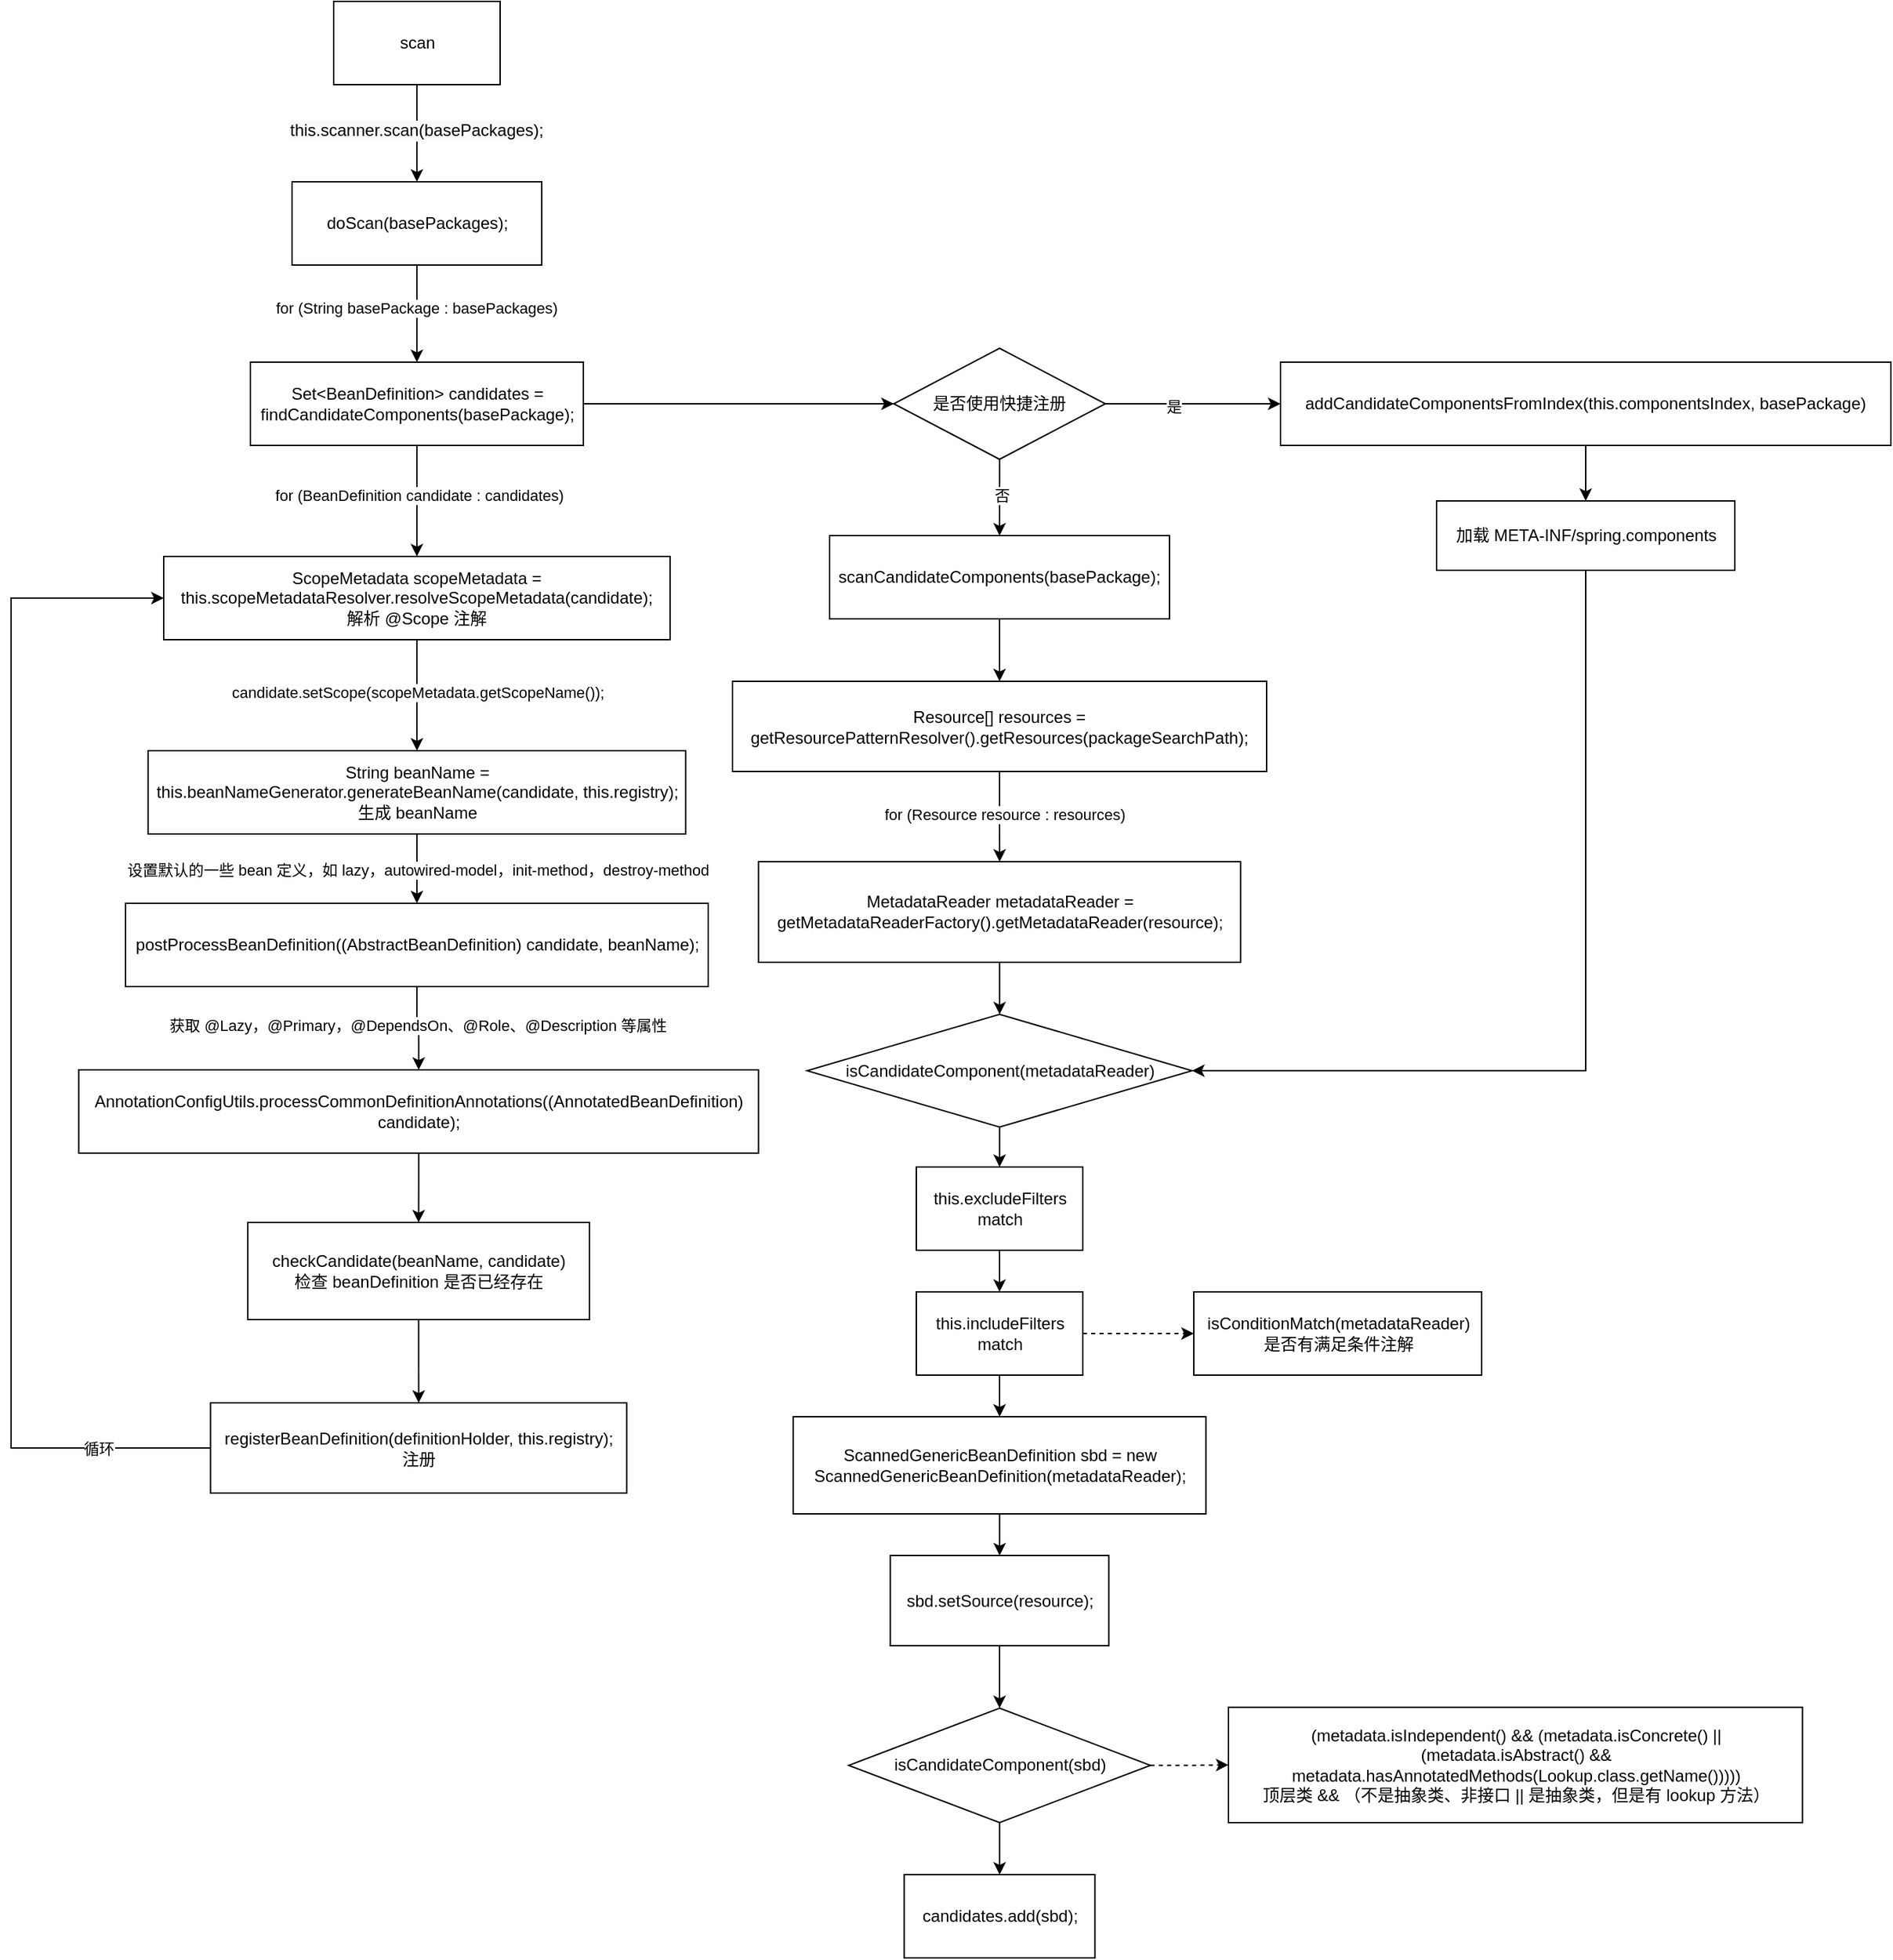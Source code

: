 <mxfile version="16.0.3" type="github">
  <diagram id="CeXCkK3AHREDX6KRDhS-" name="Page-1">
    <mxGraphModel dx="1905" dy="595" grid="1" gridSize="10" guides="1" tooltips="1" connect="1" arrows="1" fold="1" page="1" pageScale="1" pageWidth="827" pageHeight="1169" math="0" shadow="0">
      <root>
        <mxCell id="0" />
        <mxCell id="1" parent="0" />
        <mxCell id="bEocavp-VDXraB0x9Xeh-3" value="" style="edgeStyle=orthogonalEdgeStyle;rounded=0;orthogonalLoop=1;jettySize=auto;html=1;" edge="1" parent="1" source="bEocavp-VDXraB0x9Xeh-1" target="bEocavp-VDXraB0x9Xeh-2">
          <mxGeometry relative="1" as="geometry" />
        </mxCell>
        <mxCell id="bEocavp-VDXraB0x9Xeh-4" value="&lt;span style=&quot;font-size: 12px ; background-color: rgb(248 , 249 , 250)&quot;&gt;this.scanner.scan(basePackages);&lt;/span&gt;" style="edgeLabel;html=1;align=center;verticalAlign=middle;resizable=0;points=[];" vertex="1" connectable="0" parent="bEocavp-VDXraB0x9Xeh-3">
          <mxGeometry x="-0.075" y="-1" relative="1" as="geometry">
            <mxPoint as="offset" />
          </mxGeometry>
        </mxCell>
        <mxCell id="bEocavp-VDXraB0x9Xeh-1" value="scan" style="rounded=0;whiteSpace=wrap;html=1;" vertex="1" parent="1">
          <mxGeometry x="112.5" y="200" width="120" height="60" as="geometry" />
        </mxCell>
        <mxCell id="bEocavp-VDXraB0x9Xeh-6" value="" style="edgeStyle=orthogonalEdgeStyle;rounded=0;orthogonalLoop=1;jettySize=auto;html=1;" edge="1" parent="1" source="bEocavp-VDXraB0x9Xeh-2" target="bEocavp-VDXraB0x9Xeh-5">
          <mxGeometry relative="1" as="geometry" />
        </mxCell>
        <mxCell id="bEocavp-VDXraB0x9Xeh-7" value="for (String basePackage : basePackages)" style="edgeLabel;html=1;align=center;verticalAlign=middle;resizable=0;points=[];" vertex="1" connectable="0" parent="bEocavp-VDXraB0x9Xeh-6">
          <mxGeometry x="-0.125" y="-1" relative="1" as="geometry">
            <mxPoint as="offset" />
          </mxGeometry>
        </mxCell>
        <mxCell id="bEocavp-VDXraB0x9Xeh-2" value="doScan(basePackages);" style="rounded=0;whiteSpace=wrap;html=1;" vertex="1" parent="1">
          <mxGeometry x="82.5" y="330" width="180" height="60" as="geometry" />
        </mxCell>
        <mxCell id="bEocavp-VDXraB0x9Xeh-9" value="" style="edgeStyle=orthogonalEdgeStyle;rounded=0;orthogonalLoop=1;jettySize=auto;html=1;exitX=1;exitY=0.5;exitDx=0;exitDy=0;" edge="1" parent="1" source="bEocavp-VDXraB0x9Xeh-5" target="bEocavp-VDXraB0x9Xeh-8">
          <mxGeometry relative="1" as="geometry">
            <mxPoint x="447.5" y="490" as="sourcePoint" />
          </mxGeometry>
        </mxCell>
        <mxCell id="bEocavp-VDXraB0x9Xeh-43" value="" style="edgeStyle=orthogonalEdgeStyle;rounded=0;orthogonalLoop=1;jettySize=auto;html=1;" edge="1" parent="1" source="bEocavp-VDXraB0x9Xeh-5" target="bEocavp-VDXraB0x9Xeh-42">
          <mxGeometry relative="1" as="geometry" />
        </mxCell>
        <mxCell id="bEocavp-VDXraB0x9Xeh-44" value="for (BeanDefinition candidate : candidates)" style="edgeLabel;html=1;align=center;verticalAlign=middle;resizable=0;points=[];" vertex="1" connectable="0" parent="bEocavp-VDXraB0x9Xeh-43">
          <mxGeometry x="-0.102" y="1" relative="1" as="geometry">
            <mxPoint as="offset" />
          </mxGeometry>
        </mxCell>
        <mxCell id="bEocavp-VDXraB0x9Xeh-5" value="Set&amp;lt;BeanDefinition&amp;gt; candidates = findCandidateComponents(basePackage);" style="whiteSpace=wrap;html=1;rounded=0;" vertex="1" parent="1">
          <mxGeometry x="52.5" y="460" width="240" height="60" as="geometry" />
        </mxCell>
        <mxCell id="bEocavp-VDXraB0x9Xeh-11" value="" style="edgeStyle=orthogonalEdgeStyle;rounded=0;orthogonalLoop=1;jettySize=auto;html=1;" edge="1" parent="1" source="bEocavp-VDXraB0x9Xeh-8" target="bEocavp-VDXraB0x9Xeh-10">
          <mxGeometry relative="1" as="geometry" />
        </mxCell>
        <mxCell id="bEocavp-VDXraB0x9Xeh-12" value="是" style="edgeLabel;html=1;align=center;verticalAlign=middle;resizable=0;points=[];" vertex="1" connectable="0" parent="bEocavp-VDXraB0x9Xeh-11">
          <mxGeometry x="-0.232" y="-2" relative="1" as="geometry">
            <mxPoint as="offset" />
          </mxGeometry>
        </mxCell>
        <mxCell id="bEocavp-VDXraB0x9Xeh-14" value="" style="edgeStyle=orthogonalEdgeStyle;rounded=0;orthogonalLoop=1;jettySize=auto;html=1;" edge="1" parent="1" source="bEocavp-VDXraB0x9Xeh-8" target="bEocavp-VDXraB0x9Xeh-13">
          <mxGeometry relative="1" as="geometry" />
        </mxCell>
        <mxCell id="bEocavp-VDXraB0x9Xeh-15" value="否" style="edgeLabel;html=1;align=center;verticalAlign=middle;resizable=0;points=[];" vertex="1" connectable="0" parent="bEocavp-VDXraB0x9Xeh-14">
          <mxGeometry x="-0.067" y="1" relative="1" as="geometry">
            <mxPoint as="offset" />
          </mxGeometry>
        </mxCell>
        <mxCell id="bEocavp-VDXraB0x9Xeh-8" value="是否使用快捷注册" style="rhombus;whiteSpace=wrap;html=1;rounded=0;" vertex="1" parent="1">
          <mxGeometry x="516.25" y="450" width="152.5" height="80" as="geometry" />
        </mxCell>
        <mxCell id="bEocavp-VDXraB0x9Xeh-40" value="" style="edgeStyle=orthogonalEdgeStyle;rounded=0;orthogonalLoop=1;jettySize=auto;html=1;" edge="1" parent="1" source="bEocavp-VDXraB0x9Xeh-10" target="bEocavp-VDXraB0x9Xeh-39">
          <mxGeometry relative="1" as="geometry" />
        </mxCell>
        <mxCell id="bEocavp-VDXraB0x9Xeh-10" value="addCandidateComponentsFromIndex(this.componentsIndex, basePackage)" style="whiteSpace=wrap;html=1;rounded=0;" vertex="1" parent="1">
          <mxGeometry x="795" y="460" width="440" height="60" as="geometry" />
        </mxCell>
        <mxCell id="bEocavp-VDXraB0x9Xeh-17" value="" style="edgeStyle=orthogonalEdgeStyle;rounded=0;orthogonalLoop=1;jettySize=auto;html=1;" edge="1" parent="1" source="bEocavp-VDXraB0x9Xeh-13" target="bEocavp-VDXraB0x9Xeh-16">
          <mxGeometry relative="1" as="geometry" />
        </mxCell>
        <mxCell id="bEocavp-VDXraB0x9Xeh-13" value="scanCandidateComponents(basePackage);" style="whiteSpace=wrap;html=1;rounded=0;" vertex="1" parent="1">
          <mxGeometry x="470" y="585" width="245" height="60" as="geometry" />
        </mxCell>
        <mxCell id="bEocavp-VDXraB0x9Xeh-19" value="" style="edgeStyle=orthogonalEdgeStyle;rounded=0;orthogonalLoop=1;jettySize=auto;html=1;" edge="1" parent="1" source="bEocavp-VDXraB0x9Xeh-16" target="bEocavp-VDXraB0x9Xeh-18">
          <mxGeometry relative="1" as="geometry" />
        </mxCell>
        <mxCell id="bEocavp-VDXraB0x9Xeh-20" value="for (Resource resource : resources)" style="edgeLabel;html=1;align=center;verticalAlign=middle;resizable=0;points=[];" vertex="1" connectable="0" parent="bEocavp-VDXraB0x9Xeh-19">
          <mxGeometry x="-0.054" y="3" relative="1" as="geometry">
            <mxPoint as="offset" />
          </mxGeometry>
        </mxCell>
        <mxCell id="bEocavp-VDXraB0x9Xeh-16" value="Resource[] resources = getResourcePatternResolver().getResources(packageSearchPath);" style="whiteSpace=wrap;html=1;rounded=0;" vertex="1" parent="1">
          <mxGeometry x="400" y="690" width="385" height="65" as="geometry" />
        </mxCell>
        <mxCell id="bEocavp-VDXraB0x9Xeh-22" value="" style="edgeStyle=orthogonalEdgeStyle;rounded=0;orthogonalLoop=1;jettySize=auto;html=1;" edge="1" parent="1" source="bEocavp-VDXraB0x9Xeh-18" target="bEocavp-VDXraB0x9Xeh-21">
          <mxGeometry relative="1" as="geometry" />
        </mxCell>
        <mxCell id="bEocavp-VDXraB0x9Xeh-18" value="MetadataReader metadataReader = getMetadataReaderFactory().getMetadataReader(resource);" style="whiteSpace=wrap;html=1;rounded=0;" vertex="1" parent="1">
          <mxGeometry x="418.75" y="820" width="347.5" height="72.5" as="geometry" />
        </mxCell>
        <mxCell id="bEocavp-VDXraB0x9Xeh-24" value="" style="edgeStyle=orthogonalEdgeStyle;rounded=0;orthogonalLoop=1;jettySize=auto;html=1;" edge="1" parent="1" source="bEocavp-VDXraB0x9Xeh-21" target="bEocavp-VDXraB0x9Xeh-23">
          <mxGeometry relative="1" as="geometry" />
        </mxCell>
        <mxCell id="bEocavp-VDXraB0x9Xeh-21" value="isCandidateComponent(metadataReader)" style="rhombus;whiteSpace=wrap;html=1;rounded=0;" vertex="1" parent="1">
          <mxGeometry x="453.75" y="930" width="277.5" height="81.25" as="geometry" />
        </mxCell>
        <mxCell id="bEocavp-VDXraB0x9Xeh-26" value="" style="edgeStyle=orthogonalEdgeStyle;rounded=0;orthogonalLoop=1;jettySize=auto;html=1;" edge="1" parent="1" source="bEocavp-VDXraB0x9Xeh-23" target="bEocavp-VDXraB0x9Xeh-25">
          <mxGeometry relative="1" as="geometry" />
        </mxCell>
        <mxCell id="bEocavp-VDXraB0x9Xeh-23" value="this.excludeFilters&lt;br&gt;match" style="whiteSpace=wrap;html=1;rounded=0;" vertex="1" parent="1">
          <mxGeometry x="532.5" y="1040.005" width="120" height="60" as="geometry" />
        </mxCell>
        <mxCell id="bEocavp-VDXraB0x9Xeh-28" value="" style="edgeStyle=orthogonalEdgeStyle;rounded=0;orthogonalLoop=1;jettySize=auto;html=1;dashed=1;" edge="1" parent="1" source="bEocavp-VDXraB0x9Xeh-25" target="bEocavp-VDXraB0x9Xeh-27">
          <mxGeometry relative="1" as="geometry" />
        </mxCell>
        <mxCell id="bEocavp-VDXraB0x9Xeh-30" value="" style="edgeStyle=orthogonalEdgeStyle;rounded=0;orthogonalLoop=1;jettySize=auto;html=1;" edge="1" parent="1" source="bEocavp-VDXraB0x9Xeh-25" target="bEocavp-VDXraB0x9Xeh-29">
          <mxGeometry relative="1" as="geometry" />
        </mxCell>
        <mxCell id="bEocavp-VDXraB0x9Xeh-25" value="this.includeFilters&lt;br&gt;match" style="whiteSpace=wrap;html=1;rounded=0;" vertex="1" parent="1">
          <mxGeometry x="532.5" y="1130.005" width="120" height="60" as="geometry" />
        </mxCell>
        <mxCell id="bEocavp-VDXraB0x9Xeh-27" value="isConditionMatch(metadataReader)&lt;br&gt;是否有满足条件注解" style="whiteSpace=wrap;html=1;rounded=0;" vertex="1" parent="1">
          <mxGeometry x="732.5" y="1130.01" width="207.5" height="59.99" as="geometry" />
        </mxCell>
        <mxCell id="bEocavp-VDXraB0x9Xeh-32" value="" style="edgeStyle=orthogonalEdgeStyle;rounded=0;orthogonalLoop=1;jettySize=auto;html=1;" edge="1" parent="1" source="bEocavp-VDXraB0x9Xeh-29" target="bEocavp-VDXraB0x9Xeh-31">
          <mxGeometry relative="1" as="geometry" />
        </mxCell>
        <mxCell id="bEocavp-VDXraB0x9Xeh-29" value="ScannedGenericBeanDefinition sbd = new ScannedGenericBeanDefinition(metadataReader);" style="whiteSpace=wrap;html=1;rounded=0;" vertex="1" parent="1">
          <mxGeometry x="443.75" y="1220" width="297.5" height="70" as="geometry" />
        </mxCell>
        <mxCell id="bEocavp-VDXraB0x9Xeh-34" value="" style="edgeStyle=orthogonalEdgeStyle;rounded=0;orthogonalLoop=1;jettySize=auto;html=1;" edge="1" parent="1" source="bEocavp-VDXraB0x9Xeh-31" target="bEocavp-VDXraB0x9Xeh-33">
          <mxGeometry relative="1" as="geometry" />
        </mxCell>
        <mxCell id="bEocavp-VDXraB0x9Xeh-31" value="sbd.setSource(resource);" style="whiteSpace=wrap;html=1;rounded=0;" vertex="1" parent="1">
          <mxGeometry x="513.75" y="1320" width="157.5" height="65" as="geometry" />
        </mxCell>
        <mxCell id="bEocavp-VDXraB0x9Xeh-36" value="" style="edgeStyle=orthogonalEdgeStyle;rounded=0;orthogonalLoop=1;jettySize=auto;html=1;dashed=1;" edge="1" parent="1" source="bEocavp-VDXraB0x9Xeh-33" target="bEocavp-VDXraB0x9Xeh-35">
          <mxGeometry relative="1" as="geometry" />
        </mxCell>
        <mxCell id="bEocavp-VDXraB0x9Xeh-38" value="" style="edgeStyle=orthogonalEdgeStyle;rounded=0;orthogonalLoop=1;jettySize=auto;html=1;" edge="1" parent="1" source="bEocavp-VDXraB0x9Xeh-33" target="bEocavp-VDXraB0x9Xeh-37">
          <mxGeometry relative="1" as="geometry" />
        </mxCell>
        <mxCell id="bEocavp-VDXraB0x9Xeh-33" value="isCandidateComponent(sbd)" style="rhombus;whiteSpace=wrap;html=1;rounded=0;" vertex="1" parent="1">
          <mxGeometry x="483.75" y="1430" width="217.5" height="82.5" as="geometry" />
        </mxCell>
        <mxCell id="bEocavp-VDXraB0x9Xeh-35" value="(metadata.isIndependent() &amp;amp;&amp;amp; (metadata.isConcrete() || (metadata.isAbstract() &amp;amp;&amp;amp; metadata.hasAnnotatedMethods(Lookup.class.getName()))))&lt;br&gt;顶层类 &amp;amp;&amp;amp; （不是抽象类、非接口 || 是抽象类，但是有 lookup 方法）" style="whiteSpace=wrap;html=1;rounded=0;" vertex="1" parent="1">
          <mxGeometry x="757.5" y="1429.38" width="413.75" height="83.12" as="geometry" />
        </mxCell>
        <mxCell id="bEocavp-VDXraB0x9Xeh-37" value="candidates.add(sbd);" style="whiteSpace=wrap;html=1;rounded=0;" vertex="1" parent="1">
          <mxGeometry x="523.75" y="1550" width="137.5" height="60" as="geometry" />
        </mxCell>
        <mxCell id="bEocavp-VDXraB0x9Xeh-41" style="edgeStyle=orthogonalEdgeStyle;rounded=0;orthogonalLoop=1;jettySize=auto;html=1;exitX=0.5;exitY=1;exitDx=0;exitDy=0;entryX=1;entryY=0.5;entryDx=0;entryDy=0;" edge="1" parent="1" source="bEocavp-VDXraB0x9Xeh-39" target="bEocavp-VDXraB0x9Xeh-21">
          <mxGeometry relative="1" as="geometry" />
        </mxCell>
        <mxCell id="bEocavp-VDXraB0x9Xeh-39" value="加载 META-INF/spring.components" style="whiteSpace=wrap;html=1;rounded=0;" vertex="1" parent="1">
          <mxGeometry x="907.5" y="560" width="215" height="50" as="geometry" />
        </mxCell>
        <mxCell id="bEocavp-VDXraB0x9Xeh-46" value="" style="edgeStyle=orthogonalEdgeStyle;rounded=0;orthogonalLoop=1;jettySize=auto;html=1;" edge="1" parent="1" source="bEocavp-VDXraB0x9Xeh-42" target="bEocavp-VDXraB0x9Xeh-45">
          <mxGeometry relative="1" as="geometry" />
        </mxCell>
        <mxCell id="bEocavp-VDXraB0x9Xeh-47" value="candidate.setScope(scopeMetadata.getScopeName());" style="edgeLabel;html=1;align=center;verticalAlign=middle;resizable=0;points=[];" vertex="1" connectable="0" parent="bEocavp-VDXraB0x9Xeh-46">
          <mxGeometry x="-0.057" relative="1" as="geometry">
            <mxPoint as="offset" />
          </mxGeometry>
        </mxCell>
        <mxCell id="bEocavp-VDXraB0x9Xeh-42" value="ScopeMetadata scopeMetadata = this.scopeMetadataResolver.resolveScopeMetadata(candidate);&lt;br&gt;解析 @Scope 注解" style="whiteSpace=wrap;html=1;rounded=0;" vertex="1" parent="1">
          <mxGeometry x="-10" y="600" width="365" height="60" as="geometry" />
        </mxCell>
        <mxCell id="bEocavp-VDXraB0x9Xeh-49" value="" style="edgeStyle=orthogonalEdgeStyle;rounded=0;orthogonalLoop=1;jettySize=auto;html=1;" edge="1" parent="1" source="bEocavp-VDXraB0x9Xeh-45" target="bEocavp-VDXraB0x9Xeh-48">
          <mxGeometry relative="1" as="geometry" />
        </mxCell>
        <mxCell id="bEocavp-VDXraB0x9Xeh-50" value="设置默认的一些 bean 定义，如 lazy，autowired-model，init-method，destroy-method" style="edgeLabel;html=1;align=center;verticalAlign=middle;resizable=0;points=[];" vertex="1" connectable="0" parent="bEocavp-VDXraB0x9Xeh-49">
          <mxGeometry x="0.038" relative="1" as="geometry">
            <mxPoint as="offset" />
          </mxGeometry>
        </mxCell>
        <mxCell id="bEocavp-VDXraB0x9Xeh-45" value="String beanName = this.beanNameGenerator.generateBeanName(candidate, this.registry);&lt;br&gt;生成 beanName" style="whiteSpace=wrap;html=1;rounded=0;" vertex="1" parent="1">
          <mxGeometry x="-21.25" y="740" width="387.5" height="60" as="geometry" />
        </mxCell>
        <mxCell id="bEocavp-VDXraB0x9Xeh-52" value="" style="edgeStyle=orthogonalEdgeStyle;rounded=0;orthogonalLoop=1;jettySize=auto;html=1;" edge="1" parent="1" source="bEocavp-VDXraB0x9Xeh-48" target="bEocavp-VDXraB0x9Xeh-51">
          <mxGeometry relative="1" as="geometry" />
        </mxCell>
        <mxCell id="bEocavp-VDXraB0x9Xeh-53" value="获取 @Lazy，@Primary，@DependsOn、@Role、@Description 等属性" style="edgeLabel;html=1;align=center;verticalAlign=middle;resizable=0;points=[];" vertex="1" connectable="0" parent="bEocavp-VDXraB0x9Xeh-52">
          <mxGeometry x="-0.102" relative="1" as="geometry">
            <mxPoint as="offset" />
          </mxGeometry>
        </mxCell>
        <mxCell id="bEocavp-VDXraB0x9Xeh-48" value="postProcessBeanDefinition((AbstractBeanDefinition) candidate, beanName);" style="whiteSpace=wrap;html=1;rounded=0;" vertex="1" parent="1">
          <mxGeometry x="-37.5" y="850" width="420" height="60" as="geometry" />
        </mxCell>
        <mxCell id="bEocavp-VDXraB0x9Xeh-55" value="" style="edgeStyle=orthogonalEdgeStyle;rounded=0;orthogonalLoop=1;jettySize=auto;html=1;" edge="1" parent="1" source="bEocavp-VDXraB0x9Xeh-51" target="bEocavp-VDXraB0x9Xeh-54">
          <mxGeometry relative="1" as="geometry" />
        </mxCell>
        <mxCell id="bEocavp-VDXraB0x9Xeh-51" value="AnnotationConfigUtils.processCommonDefinitionAnnotations((AnnotatedBeanDefinition) candidate);" style="whiteSpace=wrap;html=1;rounded=0;" vertex="1" parent="1">
          <mxGeometry x="-71.25" y="970" width="490" height="60" as="geometry" />
        </mxCell>
        <mxCell id="bEocavp-VDXraB0x9Xeh-59" value="" style="edgeStyle=orthogonalEdgeStyle;rounded=0;orthogonalLoop=1;jettySize=auto;html=1;" edge="1" parent="1" source="bEocavp-VDXraB0x9Xeh-54" target="bEocavp-VDXraB0x9Xeh-58">
          <mxGeometry relative="1" as="geometry" />
        </mxCell>
        <mxCell id="bEocavp-VDXraB0x9Xeh-54" value="&lt;span&gt;checkCandidate(beanName, candidate)&lt;br&gt;检查 beanDefinition 是否已经存在&lt;br&gt;&lt;/span&gt;" style="whiteSpace=wrap;html=1;rounded=0;" vertex="1" parent="1">
          <mxGeometry x="50.63" y="1080" width="246.25" height="70" as="geometry" />
        </mxCell>
        <mxCell id="bEocavp-VDXraB0x9Xeh-60" style="edgeStyle=orthogonalEdgeStyle;rounded=0;orthogonalLoop=1;jettySize=auto;html=1;exitX=0;exitY=0.5;exitDx=0;exitDy=0;entryX=0;entryY=0.5;entryDx=0;entryDy=0;" edge="1" parent="1" source="bEocavp-VDXraB0x9Xeh-58" target="bEocavp-VDXraB0x9Xeh-42">
          <mxGeometry relative="1" as="geometry">
            <mxPoint x="-170" y="750" as="targetPoint" />
            <Array as="points">
              <mxPoint x="-120" y="1243" />
              <mxPoint x="-120" y="630" />
            </Array>
          </mxGeometry>
        </mxCell>
        <mxCell id="bEocavp-VDXraB0x9Xeh-61" value="循环" style="edgeLabel;html=1;align=center;verticalAlign=middle;resizable=0;points=[];" vertex="1" connectable="0" parent="bEocavp-VDXraB0x9Xeh-60">
          <mxGeometry x="-0.814" y="-4" relative="1" as="geometry">
            <mxPoint y="4" as="offset" />
          </mxGeometry>
        </mxCell>
        <mxCell id="bEocavp-VDXraB0x9Xeh-58" value="registerBeanDefinition(definitionHolder, this.registry);&lt;br&gt;注册" style="whiteSpace=wrap;html=1;rounded=0;" vertex="1" parent="1">
          <mxGeometry x="23.75" y="1210" width="300" height="65" as="geometry" />
        </mxCell>
      </root>
    </mxGraphModel>
  </diagram>
</mxfile>
